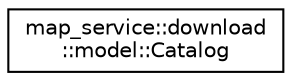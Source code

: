 digraph "Graphical Class Hierarchy"
{
 // LATEX_PDF_SIZE
  edge [fontname="Helvetica",fontsize="10",labelfontname="Helvetica",labelfontsize="10"];
  node [fontname="Helvetica",fontsize="10",shape=record];
  rankdir="LR";
  Node0 [label="map_service::download\l::model::Catalog",height=0.2,width=0.4,color="black", fillcolor="white", style="filled",URL="$structmap__service_1_1download_1_1model_1_1Catalog.html",tooltip="Data Transfer Object (DTO) representing metadata for a map catalog."];
}
